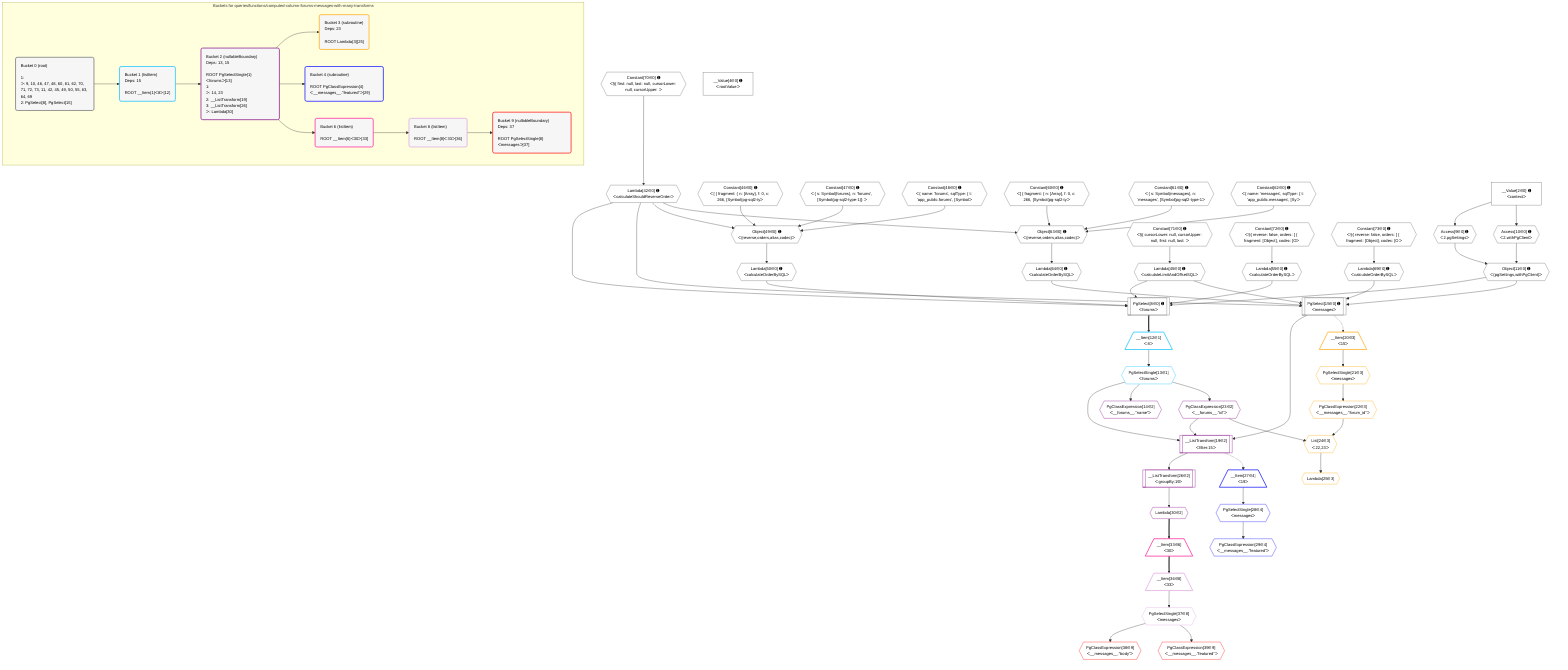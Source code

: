 %%{init: {'themeVariables': { 'fontSize': '12px'}}}%%
graph TD
    classDef path fill:#eee,stroke:#000,color:#000
    classDef plan fill:#fff,stroke-width:1px,color:#000
    classDef itemplan fill:#fff,stroke-width:2px,color:#000
    classDef unbatchedplan fill:#dff,stroke-width:1px,color:#000
    classDef sideeffectplan fill:#fcc,stroke-width:2px,color:#000
    classDef bucket fill:#f6f6f6,color:#000,stroke-width:2px,text-align:left


    %% plan dependencies
    PgSelect8[["PgSelect[8∈0] ➊<br />ᐸforumsᐳ"]]:::plan
    Object11{{"Object[11∈0] ➊<br />ᐸ{pgSettings,withPgClient}ᐳ"}}:::plan
    Lambda42{{"Lambda[42∈0] ➊<br />ᐸcalculateShouldReverseOrderᐳ"}}:::plan
    Lambda45{{"Lambda[45∈0] ➊<br />ᐸcalculateLimitAndOffsetSQLᐳ"}}:::plan
    Lambda50{{"Lambda[50∈0] ➊<br />ᐸcalculateOrderBySQLᐳ"}}:::plan
    Lambda55{{"Lambda[55∈0] ➊<br />ᐸcalculateOrderBySQLᐳ"}}:::plan
    Object11 & Lambda42 & Lambda45 & Lambda50 & Lambda55 --> PgSelect8
    PgSelect15[["PgSelect[15∈0] ➊<br />ᐸmessagesᐳ"]]:::plan
    Lambda64{{"Lambda[64∈0] ➊<br />ᐸcalculateOrderBySQLᐳ"}}:::plan
    Lambda69{{"Lambda[69∈0] ➊<br />ᐸcalculateOrderBySQLᐳ"}}:::plan
    Object11 & Lambda42 & Lambda45 & Lambda64 & Lambda69 --> PgSelect15
    Object49{{"Object[49∈0] ➊<br />ᐸ{reverse,orders,alias,codec}ᐳ"}}:::plan
    Constant46{{"Constant[46∈0] ➊<br />ᐸ[ { fragment: { n: [Array], f: 0, c: 266, [Symbol(pg-sql2-tyᐳ"}}:::plan
    Constant47{{"Constant[47∈0] ➊<br />ᐸ{ s: Symbol(forums), n: 'forums', [Symbol(pg-sql2-type-1)]: ᐳ"}}:::plan
    Constant48{{"Constant[48∈0] ➊<br />ᐸ{ name: 'forums', sqlType: { t: 'app_public.forums', [Symbolᐳ"}}:::plan
    Lambda42 & Constant46 & Constant47 & Constant48 --> Object49
    Object63{{"Object[63∈0] ➊<br />ᐸ{reverse,orders,alias,codec}ᐳ"}}:::plan
    Constant60{{"Constant[60∈0] ➊<br />ᐸ[ { fragment: { n: [Array], f: 0, c: 266, [Symbol(pg-sql2-tyᐳ"}}:::plan
    Constant61{{"Constant[61∈0] ➊<br />ᐸ{ s: Symbol(messages), n: 'messages', [Symbol(pg-sql2-type-1ᐳ"}}:::plan
    Constant62{{"Constant[62∈0] ➊<br />ᐸ{ name: 'messages', sqlType: { t: 'app_public.messages', [Syᐳ"}}:::plan
    Lambda42 & Constant60 & Constant61 & Constant62 --> Object63
    Access9{{"Access[9∈0] ➊<br />ᐸ2.pgSettingsᐳ"}}:::plan
    Access10{{"Access[10∈0] ➊<br />ᐸ2.withPgClientᐳ"}}:::plan
    Access9 & Access10 --> Object11
    __Value2["__Value[2∈0] ➊<br />ᐸcontextᐳ"]:::plan
    __Value2 --> Access9
    __Value2 --> Access10
    Constant70{{"Constant[70∈0] ➊<br />ᐸ§{ first: null, last: null, cursorLower: null, cursorUpper: ᐳ"}}:::plan
    Constant70 --> Lambda42
    Constant71{{"Constant[71∈0] ➊<br />ᐸ§{ cursorLower: null, cursorUpper: null, first: null, last: ᐳ"}}:::plan
    Constant71 --> Lambda45
    Object49 --> Lambda50
    Constant72{{"Constant[72∈0] ➊<br />ᐸ§{ reverse: false, orders: [ { fragment: [Object], codec: [Oᐳ"}}:::plan
    Constant72 --> Lambda55
    Object63 --> Lambda64
    Constant73{{"Constant[73∈0] ➊<br />ᐸ§{ reverse: false, orders: [ { fragment: [Object], codec: [Oᐳ"}}:::plan
    Constant73 --> Lambda69
    __Value4["__Value[4∈0] ➊<br />ᐸrootValueᐳ"]:::plan
    __Item12[/"__Item[12∈1]<br />ᐸ8ᐳ"\]:::itemplan
    PgSelect8 ==> __Item12
    PgSelectSingle13{{"PgSelectSingle[13∈1]<br />ᐸforumsᐳ"}}:::plan
    __Item12 --> PgSelectSingle13
    __ListTransform19[["__ListTransform[19∈2]<br />ᐸfilter:15ᐳ"]]:::plan
    PgClassExpression23{{"PgClassExpression[23∈2]<br />ᐸ__forums__.”id”ᐳ"}}:::plan
    PgSelect15 & PgSelectSingle13 & PgClassExpression23 --> __ListTransform19
    PgClassExpression14{{"PgClassExpression[14∈2]<br />ᐸ__forums__.”name”ᐳ"}}:::plan
    PgSelectSingle13 --> PgClassExpression14
    PgSelectSingle13 --> PgClassExpression23
    __ListTransform26[["__ListTransform[26∈2]<br />ᐸgroupBy:19ᐳ"]]:::plan
    __ListTransform19 --> __ListTransform26
    Lambda30{{"Lambda[30∈2]"}}:::plan
    __ListTransform26 --> Lambda30
    List24{{"List[24∈3]<br />ᐸ22,23ᐳ"}}:::plan
    PgClassExpression22{{"PgClassExpression[22∈3]<br />ᐸ__messages__.”forum_id”ᐳ"}}:::plan
    PgClassExpression22 & PgClassExpression23 --> List24
    __Item20[/"__Item[20∈3]<br />ᐸ15ᐳ"\]:::itemplan
    PgSelect15 -.-> __Item20
    PgSelectSingle21{{"PgSelectSingle[21∈3]<br />ᐸmessagesᐳ"}}:::plan
    __Item20 --> PgSelectSingle21
    PgSelectSingle21 --> PgClassExpression22
    Lambda25{{"Lambda[25∈3]"}}:::plan
    List24 --> Lambda25
    __Item27[/"__Item[27∈4]<br />ᐸ19ᐳ"\]:::itemplan
    __ListTransform19 -.-> __Item27
    PgSelectSingle28{{"PgSelectSingle[28∈4]<br />ᐸmessagesᐳ"}}:::plan
    __Item27 --> PgSelectSingle28
    PgClassExpression29{{"PgClassExpression[29∈4]<br />ᐸ__messages__.”featured”ᐳ"}}:::plan
    PgSelectSingle28 --> PgClassExpression29
    __Item33[/"__Item[33∈6]<br />ᐸ30ᐳ"\]:::itemplan
    Lambda30 ==> __Item33
    __Item36[/"__Item[36∈8]<br />ᐸ33ᐳ"\]:::itemplan
    __Item33 ==> __Item36
    PgSelectSingle37{{"PgSelectSingle[37∈8]<br />ᐸmessagesᐳ"}}:::plan
    __Item36 --> PgSelectSingle37
    PgClassExpression38{{"PgClassExpression[38∈9]<br />ᐸ__messages__.”body”ᐳ"}}:::plan
    PgSelectSingle37 --> PgClassExpression38
    PgClassExpression39{{"PgClassExpression[39∈9]<br />ᐸ__messages__.”featured”ᐳ"}}:::plan
    PgSelectSingle37 --> PgClassExpression39

    %% define steps

    subgraph "Buckets for queries/functions/computed-column-forums-messages-with-many-transforms"
    Bucket0("Bucket 0 (root)<br /><br />1: <br />ᐳ: 9, 10, 46, 47, 48, 60, 61, 62, 70, 71, 72, 73, 11, 42, 45, 49, 50, 55, 63, 64, 69<br />2: PgSelect[8], PgSelect[15]"):::bucket
    classDef bucket0 stroke:#696969
    class Bucket0,__Value2,__Value4,PgSelect8,Access9,Access10,Object11,PgSelect15,Lambda42,Lambda45,Constant46,Constant47,Constant48,Object49,Lambda50,Lambda55,Constant60,Constant61,Constant62,Object63,Lambda64,Lambda69,Constant70,Constant71,Constant72,Constant73 bucket0
    Bucket1("Bucket 1 (listItem)<br />Deps: 15<br /><br />ROOT __Item{1}ᐸ8ᐳ[12]"):::bucket
    classDef bucket1 stroke:#00bfff
    class Bucket1,__Item12,PgSelectSingle13 bucket1
    Bucket2("Bucket 2 (nullableBoundary)<br />Deps: 13, 15<br /><br />ROOT PgSelectSingle{1}ᐸforumsᐳ[13]<br />1: <br />ᐳ: 14, 23<br />2: __ListTransform[19]<br />3: __ListTransform[26]<br />ᐳ: Lambda[30]"):::bucket
    classDef bucket2 stroke:#7f007f
    class Bucket2,PgClassExpression14,__ListTransform19,PgClassExpression23,__ListTransform26,Lambda30 bucket2
    Bucket3("Bucket 3 (subroutine)<br />Deps: 23<br /><br />ROOT Lambda{3}[25]"):::bucket
    classDef bucket3 stroke:#ffa500
    class Bucket3,__Item20,PgSelectSingle21,PgClassExpression22,List24,Lambda25 bucket3
    Bucket4("Bucket 4 (subroutine)<br /><br />ROOT PgClassExpression{4}ᐸ__messages__.”featured”ᐳ[29]"):::bucket
    classDef bucket4 stroke:#0000ff
    class Bucket4,__Item27,PgSelectSingle28,PgClassExpression29 bucket4
    Bucket6("Bucket 6 (listItem)<br /><br />ROOT __Item{6}ᐸ30ᐳ[33]"):::bucket
    classDef bucket6 stroke:#ff1493
    class Bucket6,__Item33 bucket6
    Bucket8("Bucket 8 (listItem)<br /><br />ROOT __Item{8}ᐸ33ᐳ[36]"):::bucket
    classDef bucket8 stroke:#dda0dd
    class Bucket8,__Item36,PgSelectSingle37 bucket8
    Bucket9("Bucket 9 (nullableBoundary)<br />Deps: 37<br /><br />ROOT PgSelectSingle{8}ᐸmessagesᐳ[37]"):::bucket
    classDef bucket9 stroke:#ff0000
    class Bucket9,PgClassExpression38,PgClassExpression39 bucket9
    Bucket0 --> Bucket1
    Bucket1 --> Bucket2
    Bucket2 --> Bucket3 & Bucket4 & Bucket6
    Bucket6 --> Bucket8
    Bucket8 --> Bucket9
    end